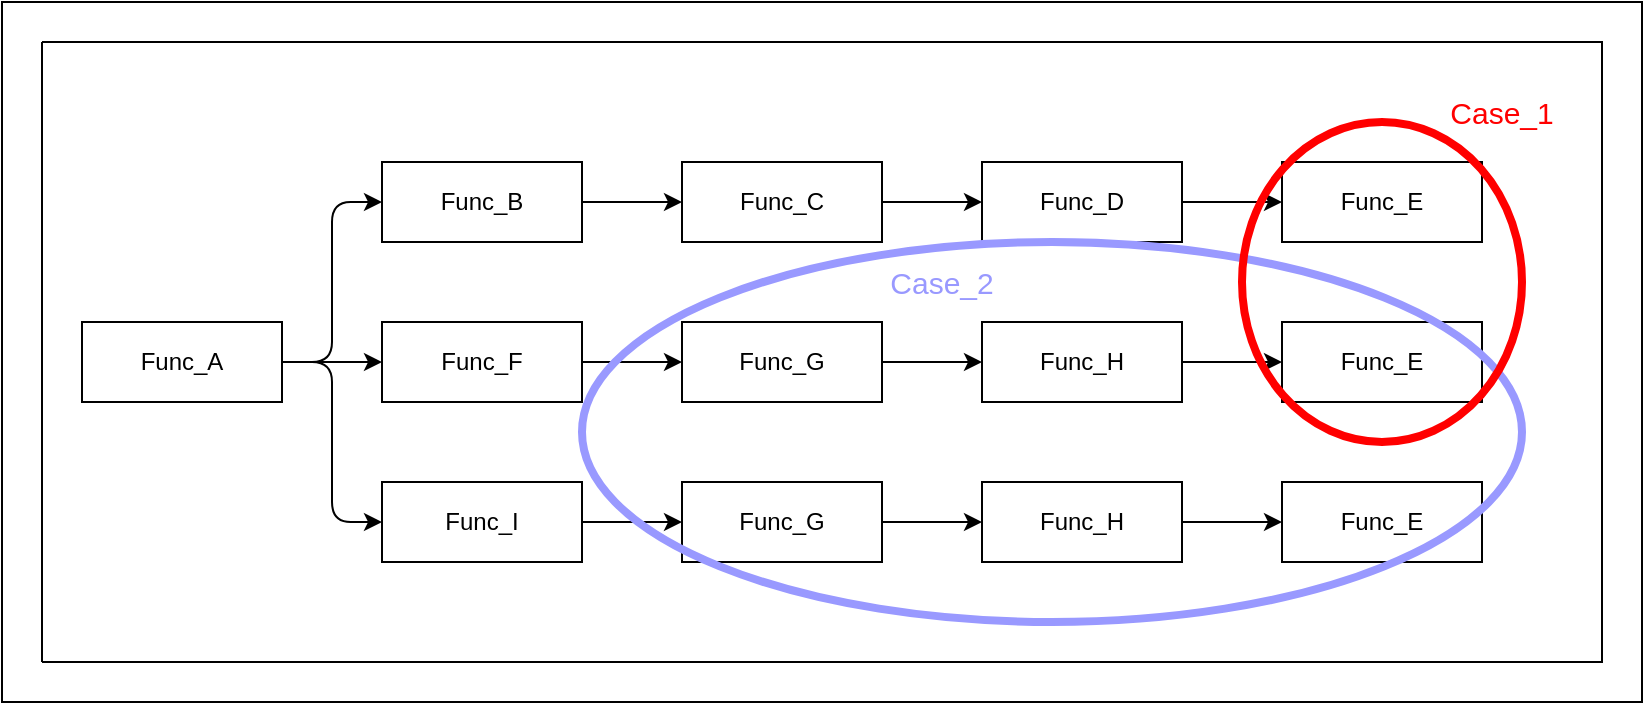 <mxfile>
    <diagram id="BHLbr511Mc-nPLjF1k58" name="第3頁">
        <mxGraphModel dx="1033" dy="973" grid="1" gridSize="10" guides="1" tooltips="1" connect="1" arrows="1" fold="1" page="1" pageScale="1" pageWidth="827" pageHeight="1169" math="0" shadow="0">
            <root>
                <mxCell id="0"/>
                <mxCell id="1" parent="0"/>
                <mxCell id="-loadmY-NLmQREdpdDfp-49" value="" style="rounded=0;whiteSpace=wrap;html=1;" vertex="1" parent="1">
                    <mxGeometry x="60" y="280" width="820" height="350" as="geometry"/>
                </mxCell>
                <mxCell id="-loadmY-NLmQREdpdDfp-2" value="" style="swimlane;startSize=0;horizontal=0;childLayout=treeLayout;horizontalTree=1;sortEdges=1;resizable=0;containerType=tree;fontSize=12;" vertex="1" parent="1">
                    <mxGeometry x="80" y="300" width="780" height="310" as="geometry"/>
                </mxCell>
                <mxCell id="-loadmY-NLmQREdpdDfp-3" value="Func_A" style="whiteSpace=wrap;html=1;" vertex="1" parent="-loadmY-NLmQREdpdDfp-2">
                    <mxGeometry x="20" y="140" width="100" height="40" as="geometry"/>
                </mxCell>
                <mxCell id="-loadmY-NLmQREdpdDfp-4" value="Func_B" style="whiteSpace=wrap;html=1;" vertex="1" parent="-loadmY-NLmQREdpdDfp-2">
                    <mxGeometry x="170" y="60" width="100" height="40" as="geometry"/>
                </mxCell>
                <mxCell id="-loadmY-NLmQREdpdDfp-5" value="" style="edgeStyle=elbowEdgeStyle;elbow=horizontal;html=1;rounded=1;curved=0;sourcePerimeterSpacing=0;targetPerimeterSpacing=0;startSize=6;endSize=6;" edge="1" parent="-loadmY-NLmQREdpdDfp-2" source="-loadmY-NLmQREdpdDfp-3" target="-loadmY-NLmQREdpdDfp-4">
                    <mxGeometry relative="1" as="geometry"/>
                </mxCell>
                <mxCell id="-loadmY-NLmQREdpdDfp-6" value="&lt;span style=&quot;color: rgb(0, 0, 0);&quot;&gt;Func_F&lt;/span&gt;" style="whiteSpace=wrap;html=1;" vertex="1" parent="-loadmY-NLmQREdpdDfp-2">
                    <mxGeometry x="170" y="140" width="100" height="40" as="geometry"/>
                </mxCell>
                <mxCell id="-loadmY-NLmQREdpdDfp-7" value="" style="edgeStyle=elbowEdgeStyle;elbow=vertical;html=1;rounded=1;curved=0;sourcePerimeterSpacing=0;targetPerimeterSpacing=0;startSize=6;endSize=6;" edge="1" parent="-loadmY-NLmQREdpdDfp-2" source="-loadmY-NLmQREdpdDfp-3" target="-loadmY-NLmQREdpdDfp-6">
                    <mxGeometry relative="1" as="geometry"/>
                </mxCell>
                <mxCell id="-loadmY-NLmQREdpdDfp-21" value="" style="edgeStyle=elbowEdgeStyle;elbow=horizontal;html=1;rounded=1;curved=0;sourcePerimeterSpacing=0;targetPerimeterSpacing=0;startSize=6;endSize=6;" edge="1" target="-loadmY-NLmQREdpdDfp-22" source="-loadmY-NLmQREdpdDfp-3" parent="-loadmY-NLmQREdpdDfp-2">
                    <mxGeometry relative="1" as="geometry">
                        <mxPoint x="200" y="260" as="sourcePoint"/>
                    </mxGeometry>
                </mxCell>
                <mxCell id="-loadmY-NLmQREdpdDfp-22" value="Func_I" style="whiteSpace=wrap;html=1;" vertex="1" parent="-loadmY-NLmQREdpdDfp-2">
                    <mxGeometry x="170" y="220" width="100" height="40" as="geometry"/>
                </mxCell>
                <mxCell id="-loadmY-NLmQREdpdDfp-25" value="" style="edgeStyle=elbowEdgeStyle;elbow=horizontal;html=1;rounded=1;curved=0;sourcePerimeterSpacing=0;targetPerimeterSpacing=0;startSize=6;endSize=6;" edge="1" target="-loadmY-NLmQREdpdDfp-26" source="-loadmY-NLmQREdpdDfp-4" parent="-loadmY-NLmQREdpdDfp-2">
                    <mxGeometry relative="1" as="geometry">
                        <mxPoint x="200" y="460" as="sourcePoint"/>
                    </mxGeometry>
                </mxCell>
                <mxCell id="-loadmY-NLmQREdpdDfp-26" value="Func_C" style="whiteSpace=wrap;html=1;" vertex="1" parent="-loadmY-NLmQREdpdDfp-2">
                    <mxGeometry x="320" y="60" width="100" height="40" as="geometry"/>
                </mxCell>
                <mxCell id="-loadmY-NLmQREdpdDfp-27" value="" style="edgeStyle=elbowEdgeStyle;elbow=horizontal;html=1;rounded=1;curved=0;sourcePerimeterSpacing=0;targetPerimeterSpacing=0;startSize=6;endSize=6;" edge="1" target="-loadmY-NLmQREdpdDfp-28" source="-loadmY-NLmQREdpdDfp-26" parent="-loadmY-NLmQREdpdDfp-2">
                    <mxGeometry relative="1" as="geometry">
                        <mxPoint x="350" y="380" as="sourcePoint"/>
                    </mxGeometry>
                </mxCell>
                <mxCell id="-loadmY-NLmQREdpdDfp-28" value="Func_D" style="whiteSpace=wrap;html=1;" vertex="1" parent="-loadmY-NLmQREdpdDfp-2">
                    <mxGeometry x="470" y="60" width="100" height="40" as="geometry"/>
                </mxCell>
                <mxCell id="-loadmY-NLmQREdpdDfp-29" value="" style="edgeStyle=elbowEdgeStyle;elbow=horizontal;html=1;rounded=1;curved=0;sourcePerimeterSpacing=0;targetPerimeterSpacing=0;startSize=6;endSize=6;" edge="1" target="-loadmY-NLmQREdpdDfp-30" source="-loadmY-NLmQREdpdDfp-28" parent="-loadmY-NLmQREdpdDfp-2">
                    <mxGeometry relative="1" as="geometry">
                        <mxPoint x="500" y="380" as="sourcePoint"/>
                    </mxGeometry>
                </mxCell>
                <mxCell id="-loadmY-NLmQREdpdDfp-30" value="Func_E" style="whiteSpace=wrap;html=1;" vertex="1" parent="-loadmY-NLmQREdpdDfp-2">
                    <mxGeometry x="620" y="60" width="100" height="40" as="geometry"/>
                </mxCell>
                <mxCell id="-loadmY-NLmQREdpdDfp-31" value="" style="edgeStyle=elbowEdgeStyle;elbow=vertical;html=1;rounded=1;curved=0;sourcePerimeterSpacing=0;targetPerimeterSpacing=0;startSize=6;endSize=6;" edge="1" target="-loadmY-NLmQREdpdDfp-32" source="-loadmY-NLmQREdpdDfp-6" parent="-loadmY-NLmQREdpdDfp-2">
                    <mxGeometry relative="1" as="geometry">
                        <mxPoint x="200" y="460" as="sourcePoint"/>
                    </mxGeometry>
                </mxCell>
                <mxCell id="-loadmY-NLmQREdpdDfp-32" value="&lt;span style=&quot;color: rgb(0, 0, 0);&quot;&gt;Func_G&lt;/span&gt;" style="whiteSpace=wrap;html=1;" vertex="1" parent="-loadmY-NLmQREdpdDfp-2">
                    <mxGeometry x="320" y="140" width="100" height="40" as="geometry"/>
                </mxCell>
                <mxCell id="-loadmY-NLmQREdpdDfp-33" value="" style="edgeStyle=elbowEdgeStyle;elbow=vertical;html=1;rounded=1;curved=0;sourcePerimeterSpacing=0;targetPerimeterSpacing=0;startSize=6;endSize=6;" edge="1" target="-loadmY-NLmQREdpdDfp-34" source="-loadmY-NLmQREdpdDfp-32" parent="-loadmY-NLmQREdpdDfp-2">
                    <mxGeometry relative="1" as="geometry">
                        <mxPoint x="350" y="460" as="sourcePoint"/>
                    </mxGeometry>
                </mxCell>
                <mxCell id="-loadmY-NLmQREdpdDfp-34" value="&lt;span style=&quot;color: rgb(0, 0, 0);&quot;&gt;Func_H&lt;/span&gt;" style="whiteSpace=wrap;html=1;" vertex="1" parent="-loadmY-NLmQREdpdDfp-2">
                    <mxGeometry x="470" y="140" width="100" height="40" as="geometry"/>
                </mxCell>
                <mxCell id="-loadmY-NLmQREdpdDfp-35" value="" style="edgeStyle=elbowEdgeStyle;elbow=vertical;html=1;rounded=1;curved=0;sourcePerimeterSpacing=0;targetPerimeterSpacing=0;startSize=6;endSize=6;" edge="1" target="-loadmY-NLmQREdpdDfp-36" source="-loadmY-NLmQREdpdDfp-34" parent="-loadmY-NLmQREdpdDfp-2">
                    <mxGeometry relative="1" as="geometry">
                        <mxPoint x="500" y="460" as="sourcePoint"/>
                    </mxGeometry>
                </mxCell>
                <mxCell id="-loadmY-NLmQREdpdDfp-36" value="&lt;span style=&quot;color: rgb(0, 0, 0);&quot;&gt;Func_E&lt;/span&gt;" style="whiteSpace=wrap;html=1;" vertex="1" parent="-loadmY-NLmQREdpdDfp-2">
                    <mxGeometry x="620" y="140" width="100" height="40" as="geometry"/>
                </mxCell>
                <mxCell id="-loadmY-NLmQREdpdDfp-37" value="" style="edgeStyle=elbowEdgeStyle;elbow=horizontal;html=1;rounded=1;curved=0;sourcePerimeterSpacing=0;targetPerimeterSpacing=0;startSize=6;endSize=6;" edge="1" target="-loadmY-NLmQREdpdDfp-38" source="-loadmY-NLmQREdpdDfp-22" parent="-loadmY-NLmQREdpdDfp-2">
                    <mxGeometry relative="1" as="geometry">
                        <mxPoint x="200" y="460" as="sourcePoint"/>
                    </mxGeometry>
                </mxCell>
                <mxCell id="-loadmY-NLmQREdpdDfp-38" value="Func_G" style="whiteSpace=wrap;html=1;" vertex="1" parent="-loadmY-NLmQREdpdDfp-2">
                    <mxGeometry x="320" y="220" width="100" height="40" as="geometry"/>
                </mxCell>
                <mxCell id="-loadmY-NLmQREdpdDfp-39" value="" style="edgeStyle=elbowEdgeStyle;elbow=horizontal;html=1;rounded=1;curved=0;sourcePerimeterSpacing=0;targetPerimeterSpacing=0;startSize=6;endSize=6;" edge="1" target="-loadmY-NLmQREdpdDfp-40" source="-loadmY-NLmQREdpdDfp-38" parent="-loadmY-NLmQREdpdDfp-2">
                    <mxGeometry relative="1" as="geometry">
                        <mxPoint x="350" y="540" as="sourcePoint"/>
                    </mxGeometry>
                </mxCell>
                <mxCell id="-loadmY-NLmQREdpdDfp-40" value="Func_H" style="whiteSpace=wrap;html=1;" vertex="1" parent="-loadmY-NLmQREdpdDfp-2">
                    <mxGeometry x="470" y="220" width="100" height="40" as="geometry"/>
                </mxCell>
                <mxCell id="-loadmY-NLmQREdpdDfp-41" value="" style="edgeStyle=elbowEdgeStyle;elbow=horizontal;html=1;rounded=1;curved=0;sourcePerimeterSpacing=0;targetPerimeterSpacing=0;startSize=6;endSize=6;" edge="1" target="-loadmY-NLmQREdpdDfp-42" source="-loadmY-NLmQREdpdDfp-40" parent="-loadmY-NLmQREdpdDfp-2">
                    <mxGeometry relative="1" as="geometry">
                        <mxPoint x="500" y="540" as="sourcePoint"/>
                    </mxGeometry>
                </mxCell>
                <mxCell id="-loadmY-NLmQREdpdDfp-42" value="Func_E" style="whiteSpace=wrap;html=1;" vertex="1" parent="-loadmY-NLmQREdpdDfp-2">
                    <mxGeometry x="620" y="220" width="100" height="40" as="geometry"/>
                </mxCell>
                <mxCell id="-loadmY-NLmQREdpdDfp-45" value="" style="ellipse;whiteSpace=wrap;html=1;rotation=90;fillColor=none;strokeColor=#9999FF;strokeWidth=4;" vertex="1" parent="-loadmY-NLmQREdpdDfp-2">
                    <mxGeometry x="410" y="-40" width="190" height="470" as="geometry"/>
                </mxCell>
                <mxCell id="-loadmY-NLmQREdpdDfp-44" value="" style="ellipse;whiteSpace=wrap;html=1;rotation=90;fillColor=none;strokeColor=#FF0000;strokeWidth=4;" vertex="1" parent="-loadmY-NLmQREdpdDfp-2">
                    <mxGeometry x="590" y="50" width="160" height="140" as="geometry"/>
                </mxCell>
                <mxCell id="-loadmY-NLmQREdpdDfp-47" value="&lt;font style=&quot;font-size: 15px; color: rgb(255, 0, 0);&quot;&gt;Case_1&lt;/font&gt;" style="text;html=1;align=center;verticalAlign=middle;whiteSpace=wrap;rounded=0;" vertex="1" parent="-loadmY-NLmQREdpdDfp-2">
                    <mxGeometry x="700" y="20" width="60" height="30" as="geometry"/>
                </mxCell>
                <mxCell id="-loadmY-NLmQREdpdDfp-48" value="&lt;span style=&quot;font-size: 15px;&quot;&gt;&lt;font style=&quot;color: rgb(153, 153, 255);&quot;&gt;Case_2&lt;/font&gt;&lt;/span&gt;" style="text;html=1;align=center;verticalAlign=middle;whiteSpace=wrap;rounded=0;" vertex="1" parent="-loadmY-NLmQREdpdDfp-2">
                    <mxGeometry x="420" y="105" width="60" height="30" as="geometry"/>
                </mxCell>
            </root>
        </mxGraphModel>
    </diagram>
    <diagram id="JARd8PE7-V2Lt03fuN6Y" name="第2頁">
        <mxGraphModel dx="1900" dy="1181" grid="1" gridSize="10" guides="1" tooltips="1" connect="1" arrows="1" fold="1" page="1" pageScale="1" pageWidth="827" pageHeight="1169" math="0" shadow="0">
            <root>
                <mxCell id="0"/>
                <mxCell id="1" parent="0"/>
                <mxCell id="ulaD_Cb7u5eLzhgTvunf-1" value="" style="rounded=0;whiteSpace=wrap;html=1;" vertex="1" parent="1">
                    <mxGeometry x="280" y="820" width="1270" height="390" as="geometry"/>
                </mxCell>
                <mxCell id="ulaD_Cb7u5eLzhgTvunf-2" value="" style="shape=table;startSize=0;container=1;collapsible=0;childLayout=tableLayout;" vertex="1" parent="1">
                    <mxGeometry x="370" y="890" width="100" height="125" as="geometry"/>
                </mxCell>
                <mxCell id="ulaD_Cb7u5eLzhgTvunf-3" value="" style="shape=tableRow;horizontal=0;startSize=0;swimlaneHead=0;swimlaneBody=0;strokeColor=inherit;top=0;left=0;bottom=0;right=0;collapsible=0;dropTarget=0;fillColor=none;points=[[0,0.5],[1,0.5]];portConstraint=eastwest;" vertex="1" parent="ulaD_Cb7u5eLzhgTvunf-2">
                    <mxGeometry width="100" height="50" as="geometry"/>
                </mxCell>
                <mxCell id="ulaD_Cb7u5eLzhgTvunf-4" value="Common Code&lt;div&gt;&lt;font style=&quot;color: rgb(255, 0, 0);&quot;&gt;(Executing Func_A)&lt;/font&gt;&lt;/div&gt;" style="shape=partialRectangle;html=1;whiteSpace=wrap;connectable=0;strokeColor=inherit;overflow=hidden;fillColor=none;top=0;left=0;bottom=0;right=0;pointerEvents=1;" vertex="1" parent="ulaD_Cb7u5eLzhgTvunf-3">
                    <mxGeometry width="100" height="50" as="geometry">
                        <mxRectangle width="100" height="50" as="alternateBounds"/>
                    </mxGeometry>
                </mxCell>
                <mxCell id="ulaD_Cb7u5eLzhgTvunf-5" value="" style="shape=tableRow;horizontal=0;startSize=0;swimlaneHead=0;swimlaneBody=0;strokeColor=inherit;top=0;left=0;bottom=0;right=0;collapsible=0;dropTarget=0;fillColor=none;points=[[0,0.5],[1,0.5]];portConstraint=eastwest;" vertex="1" parent="ulaD_Cb7u5eLzhgTvunf-2">
                    <mxGeometry y="50" width="100" height="75" as="geometry"/>
                </mxCell>
                <mxCell id="ulaD_Cb7u5eLzhgTvunf-6" value="Overlay Region&lt;div&gt;(other overlay would switch to this region)&lt;/div&gt;" style="shape=partialRectangle;html=1;whiteSpace=wrap;connectable=0;strokeColor=inherit;overflow=hidden;fillColor=none;top=0;left=0;bottom=0;right=0;pointerEvents=1;" vertex="1" parent="ulaD_Cb7u5eLzhgTvunf-5">
                    <mxGeometry width="100" height="75" as="geometry">
                        <mxRectangle width="100" height="75" as="alternateBounds"/>
                    </mxGeometry>
                </mxCell>
                <mxCell id="ulaD_Cb7u5eLzhgTvunf-7" value="" style="shape=curlyBracket;whiteSpace=wrap;html=1;rounded=1;labelPosition=left;verticalLabelPosition=middle;align=right;verticalAlign=middle;" vertex="1" parent="1">
                    <mxGeometry x="340" y="895" width="20" height="120" as="geometry"/>
                </mxCell>
                <mxCell id="ulaD_Cb7u5eLzhgTvunf-8" value="ATCM" style="text;html=1;align=center;verticalAlign=middle;whiteSpace=wrap;rounded=0;" vertex="1" parent="1">
                    <mxGeometry x="290" y="940" width="60" height="30" as="geometry"/>
                </mxCell>
                <mxCell id="ulaD_Cb7u5eLzhgTvunf-9" value="If the code flow is &lt;font style=&quot;color: rgb(255, 0, 0);&quot;&gt;Func_A -&amp;gt; &lt;/font&gt;&lt;font style=&quot;color: rgb(255, 0, 0);&quot;&gt;&lt;font style=&quot;color: rgb(255, 0, 0);&quot;&gt;Func_B -&amp;gt; Func_C&lt;/font&gt; -&amp;gt; Func_B,&lt;/font&gt; where Func_A resides in Common Code, &lt;font style=&quot;color: rgb(255, 0, 0);&quot;&gt;Func_B resides in Overlay_2, Func_C resides in Overlay_2&lt;/font&gt;" style="text;html=1;align=center;verticalAlign=middle;whiteSpace=wrap;rounded=0;" vertex="1" parent="1">
                    <mxGeometry x="640" y="820" width="460" height="50" as="geometry"/>
                </mxCell>
                <mxCell id="ulaD_Cb7u5eLzhgTvunf-10" value="" style="shape=table;startSize=0;container=1;collapsible=0;childLayout=tableLayout;" vertex="1" parent="1">
                    <mxGeometry x="374" y="1050" width="96" height="130" as="geometry"/>
                </mxCell>
                <mxCell id="ulaD_Cb7u5eLzhgTvunf-11" value="" style="shape=tableRow;horizontal=0;startSize=0;swimlaneHead=0;swimlaneBody=0;strokeColor=inherit;top=0;left=0;bottom=0;right=0;collapsible=0;dropTarget=0;fillColor=none;points=[[0,0.5],[1,0.5]];portConstraint=eastwest;" vertex="1" parent="ulaD_Cb7u5eLzhgTvunf-10">
                    <mxGeometry width="96" height="40" as="geometry"/>
                </mxCell>
                <mxCell id="ulaD_Cb7u5eLzhgTvunf-12" value="Common Code&lt;div&gt;(Func_A)&lt;/div&gt;" style="shape=partialRectangle;html=1;whiteSpace=wrap;connectable=0;strokeColor=inherit;overflow=hidden;fillColor=none;top=0;left=0;bottom=0;right=0;pointerEvents=1;" vertex="1" parent="ulaD_Cb7u5eLzhgTvunf-11">
                    <mxGeometry width="96" height="40" as="geometry">
                        <mxRectangle width="96" height="40" as="alternateBounds"/>
                    </mxGeometry>
                </mxCell>
                <mxCell id="ulaD_Cb7u5eLzhgTvunf-13" value="" style="shape=tableRow;horizontal=0;startSize=0;swimlaneHead=0;swimlaneBody=0;strokeColor=inherit;top=0;left=0;bottom=0;right=0;collapsible=0;dropTarget=0;fillColor=none;points=[[0,0.5],[1,0.5]];portConstraint=eastwest;" vertex="1" parent="ulaD_Cb7u5eLzhgTvunf-10">
                    <mxGeometry y="40" width="96" height="60" as="geometry"/>
                </mxCell>
                <mxCell id="ulaD_Cb7u5eLzhgTvunf-14" value="Overlay_2&lt;div&gt;(Func_B, Func_C)&lt;/div&gt;" style="shape=partialRectangle;html=1;whiteSpace=wrap;connectable=0;strokeColor=inherit;overflow=hidden;fillColor=none;top=0;left=0;bottom=0;right=0;pointerEvents=1;" vertex="1" parent="ulaD_Cb7u5eLzhgTvunf-13">
                    <mxGeometry width="96" height="60" as="geometry">
                        <mxRectangle width="96" height="60" as="alternateBounds"/>
                    </mxGeometry>
                </mxCell>
                <mxCell id="ulaD_Cb7u5eLzhgTvunf-15" value="" style="shape=tableRow;horizontal=0;startSize=0;swimlaneHead=0;swimlaneBody=0;strokeColor=inherit;top=0;left=0;bottom=0;right=0;collapsible=0;dropTarget=0;fillColor=none;points=[[0,0.5],[1,0.5]];portConstraint=eastwest;" vertex="1" parent="ulaD_Cb7u5eLzhgTvunf-10">
                    <mxGeometry y="100" width="96" height="30" as="geometry"/>
                </mxCell>
                <mxCell id="ulaD_Cb7u5eLzhgTvunf-16" value="&lt;span style=&quot;color: rgb(0, 0, 0);&quot;&gt;Overlay_3&lt;/span&gt;" style="shape=partialRectangle;html=1;whiteSpace=wrap;connectable=0;strokeColor=inherit;overflow=hidden;fillColor=none;top=0;left=0;bottom=0;right=0;pointerEvents=1;" vertex="1" parent="ulaD_Cb7u5eLzhgTvunf-15">
                    <mxGeometry width="96" height="30" as="geometry">
                        <mxRectangle width="96" height="30" as="alternateBounds"/>
                    </mxGeometry>
                </mxCell>
                <mxCell id="ulaD_Cb7u5eLzhgTvunf-17" value="" style="shape=curlyBracket;whiteSpace=wrap;html=1;rounded=1;labelPosition=left;verticalLabelPosition=middle;align=right;verticalAlign=middle;" vertex="1" parent="1">
                    <mxGeometry x="340" y="1050" width="20" height="120" as="geometry"/>
                </mxCell>
                <mxCell id="ulaD_Cb7u5eLzhgTvunf-18" value="NAND Flash" style="text;html=1;align=center;verticalAlign=middle;whiteSpace=wrap;rounded=0;" vertex="1" parent="1">
                    <mxGeometry x="290" y="1095" width="60" height="30" as="geometry"/>
                </mxCell>
                <mxCell id="ulaD_Cb7u5eLzhgTvunf-19" value="" style="shape=flexArrow;endArrow=classic;html=1;" edge="1" parent="1">
                    <mxGeometry width="50" height="50" relative="1" as="geometry">
                        <mxPoint x="540" y="954.5" as="sourcePoint"/>
                        <mxPoint x="590" y="954.5" as="targetPoint"/>
                    </mxGeometry>
                </mxCell>
                <mxCell id="ulaD_Cb7u5eLzhgTvunf-20" value="" style="curved=1;endArrow=classic;html=1;entryX=1;entryY=0.5;entryDx=0;entryDy=0;" edge="1" parent="1" target="ulaD_Cb7u5eLzhgTvunf-3">
                    <mxGeometry width="50" height="50" relative="1" as="geometry">
                        <mxPoint x="470" y="1080" as="sourcePoint"/>
                        <mxPoint x="520" y="1030" as="targetPoint"/>
                        <Array as="points">
                            <mxPoint x="520" y="1080"/>
                            <mxPoint x="500" y="970"/>
                        </Array>
                    </mxGeometry>
                </mxCell>
                <mxCell id="ulaD_Cb7u5eLzhgTvunf-21" value="Once Common Code load onto ATCM, it would permanently stay on that region" style="text;html=1;align=center;verticalAlign=middle;whiteSpace=wrap;rounded=0;" vertex="1" parent="1">
                    <mxGeometry x="480" y="1080" width="120" height="60" as="geometry"/>
                </mxCell>
                <mxCell id="ulaD_Cb7u5eLzhgTvunf-22" value="" style="shape=table;startSize=0;container=1;collapsible=0;childLayout=tableLayout;" vertex="1" parent="1">
                    <mxGeometry x="680" y="890" width="100" height="125" as="geometry"/>
                </mxCell>
                <mxCell id="ulaD_Cb7u5eLzhgTvunf-23" value="" style="shape=tableRow;horizontal=0;startSize=0;swimlaneHead=0;swimlaneBody=0;strokeColor=inherit;top=0;left=0;bottom=0;right=0;collapsible=0;dropTarget=0;fillColor=none;points=[[0,0.5],[1,0.5]];portConstraint=eastwest;" vertex="1" parent="ulaD_Cb7u5eLzhgTvunf-22">
                    <mxGeometry width="100" height="50" as="geometry"/>
                </mxCell>
                <mxCell id="ulaD_Cb7u5eLzhgTvunf-24" value="Common Code" style="shape=partialRectangle;html=1;whiteSpace=wrap;connectable=0;strokeColor=inherit;overflow=hidden;fillColor=none;top=0;left=0;bottom=0;right=0;pointerEvents=1;" vertex="1" parent="ulaD_Cb7u5eLzhgTvunf-23">
                    <mxGeometry width="100" height="50" as="geometry">
                        <mxRectangle width="100" height="50" as="alternateBounds"/>
                    </mxGeometry>
                </mxCell>
                <mxCell id="ulaD_Cb7u5eLzhgTvunf-25" value="" style="shape=tableRow;horizontal=0;startSize=0;swimlaneHead=0;swimlaneBody=0;strokeColor=inherit;top=0;left=0;bottom=0;right=0;collapsible=0;dropTarget=0;fillColor=none;points=[[0,0.5],[1,0.5]];portConstraint=eastwest;" vertex="1" parent="ulaD_Cb7u5eLzhgTvunf-22">
                    <mxGeometry y="50" width="100" height="75" as="geometry"/>
                </mxCell>
                <mxCell id="ulaD_Cb7u5eLzhgTvunf-26" value="Overlay Region&lt;div&gt;&lt;font style=&quot;color: rgb(255, 0, 0);&quot;&gt;(Load Overlay_2 executing Func_B)&lt;/font&gt;&lt;/div&gt;" style="shape=partialRectangle;html=1;whiteSpace=wrap;connectable=0;strokeColor=inherit;overflow=hidden;fillColor=none;top=0;left=0;bottom=0;right=0;pointerEvents=1;" vertex="1" parent="ulaD_Cb7u5eLzhgTvunf-25">
                    <mxGeometry width="100" height="75" as="geometry">
                        <mxRectangle width="100" height="75" as="alternateBounds"/>
                    </mxGeometry>
                </mxCell>
                <mxCell id="ulaD_Cb7u5eLzhgTvunf-27" value="" style="shape=curlyBracket;whiteSpace=wrap;html=1;rounded=1;labelPosition=left;verticalLabelPosition=middle;align=right;verticalAlign=middle;" vertex="1" parent="1">
                    <mxGeometry x="650" y="895" width="20" height="120" as="geometry"/>
                </mxCell>
                <mxCell id="ulaD_Cb7u5eLzhgTvunf-28" value="ATCM" style="text;html=1;align=center;verticalAlign=middle;whiteSpace=wrap;rounded=0;" vertex="1" parent="1">
                    <mxGeometry x="600" y="940" width="60" height="30" as="geometry"/>
                </mxCell>
                <mxCell id="ulaD_Cb7u5eLzhgTvunf-29" value="" style="curved=1;endArrow=classic;html=1;entryX=1.02;entryY=0.413;entryDx=0;entryDy=0;entryPerimeter=0;" edge="1" parent="1" target="ulaD_Cb7u5eLzhgTvunf-25">
                    <mxGeometry width="50" height="50" relative="1" as="geometry">
                        <mxPoint x="780" y="1115" as="sourcePoint"/>
                        <mxPoint x="790" y="980" as="targetPoint"/>
                        <Array as="points">
                            <mxPoint x="830" y="1115"/>
                            <mxPoint x="810" y="1005"/>
                        </Array>
                    </mxGeometry>
                </mxCell>
                <mxCell id="ulaD_Cb7u5eLzhgTvunf-30" value="Load Overlay_2 from Nand Flash to ATCM&#39;s Overlay Region" style="text;html=1;align=center;verticalAlign=middle;whiteSpace=wrap;rounded=0;" vertex="1" parent="1">
                    <mxGeometry x="790" y="1100" width="140" height="60" as="geometry"/>
                </mxCell>
                <mxCell id="ulaD_Cb7u5eLzhgTvunf-31" value="" style="shape=table;startSize=0;container=1;collapsible=0;childLayout=tableLayout;" vertex="1" parent="1">
                    <mxGeometry x="1000" y="890" width="100" height="125" as="geometry"/>
                </mxCell>
                <mxCell id="ulaD_Cb7u5eLzhgTvunf-32" value="" style="shape=tableRow;horizontal=0;startSize=0;swimlaneHead=0;swimlaneBody=0;strokeColor=inherit;top=0;left=0;bottom=0;right=0;collapsible=0;dropTarget=0;fillColor=none;points=[[0,0.5],[1,0.5]];portConstraint=eastwest;" vertex="1" parent="ulaD_Cb7u5eLzhgTvunf-31">
                    <mxGeometry width="100" height="50" as="geometry"/>
                </mxCell>
                <mxCell id="ulaD_Cb7u5eLzhgTvunf-33" value="Common Code" style="shape=partialRectangle;html=1;whiteSpace=wrap;connectable=0;strokeColor=inherit;overflow=hidden;fillColor=none;top=0;left=0;bottom=0;right=0;pointerEvents=1;" vertex="1" parent="ulaD_Cb7u5eLzhgTvunf-32">
                    <mxGeometry width="100" height="50" as="geometry">
                        <mxRectangle width="100" height="50" as="alternateBounds"/>
                    </mxGeometry>
                </mxCell>
                <mxCell id="ulaD_Cb7u5eLzhgTvunf-34" value="" style="shape=tableRow;horizontal=0;startSize=0;swimlaneHead=0;swimlaneBody=0;strokeColor=inherit;top=0;left=0;bottom=0;right=0;collapsible=0;dropTarget=0;fillColor=none;points=[[0,0.5],[1,0.5]];portConstraint=eastwest;" vertex="1" parent="ulaD_Cb7u5eLzhgTvunf-31">
                    <mxGeometry y="50" width="100" height="75" as="geometry"/>
                </mxCell>
                <mxCell id="ulaD_Cb7u5eLzhgTvunf-35" value="Overlay Region&lt;div&gt;&lt;font style=&quot;color: rgb(255, 0, 0);&quot;&gt;(Load Overlay_2 executing Func_C)&lt;/font&gt;&lt;/div&gt;" style="shape=partialRectangle;html=1;whiteSpace=wrap;connectable=0;strokeColor=inherit;overflow=hidden;fillColor=none;top=0;left=0;bottom=0;right=0;pointerEvents=1;" vertex="1" parent="ulaD_Cb7u5eLzhgTvunf-34">
                    <mxGeometry width="100" height="75" as="geometry">
                        <mxRectangle width="100" height="75" as="alternateBounds"/>
                    </mxGeometry>
                </mxCell>
                <mxCell id="ulaD_Cb7u5eLzhgTvunf-36" value="" style="shape=curlyBracket;whiteSpace=wrap;html=1;rounded=1;labelPosition=left;verticalLabelPosition=middle;align=right;verticalAlign=middle;" vertex="1" parent="1">
                    <mxGeometry x="970" y="895" width="20" height="120" as="geometry"/>
                </mxCell>
                <mxCell id="ulaD_Cb7u5eLzhgTvunf-37" value="ATCM" style="text;html=1;align=center;verticalAlign=middle;whiteSpace=wrap;rounded=0;" vertex="1" parent="1">
                    <mxGeometry x="920" y="940" width="60" height="30" as="geometry"/>
                </mxCell>
                <mxCell id="ulaD_Cb7u5eLzhgTvunf-38" value="" style="shape=flexArrow;endArrow=classic;html=1;" edge="1" parent="1">
                    <mxGeometry width="50" height="50" relative="1" as="geometry">
                        <mxPoint x="860" y="954.5" as="sourcePoint"/>
                        <mxPoint x="910" y="954.5" as="targetPoint"/>
                    </mxGeometry>
                </mxCell>
                <mxCell id="ulaD_Cb7u5eLzhgTvunf-39" value="" style="shape=table;startSize=0;container=1;collapsible=0;childLayout=tableLayout;" vertex="1" parent="1">
                    <mxGeometry x="1310" y="890" width="100" height="125" as="geometry"/>
                </mxCell>
                <mxCell id="ulaD_Cb7u5eLzhgTvunf-40" value="" style="shape=tableRow;horizontal=0;startSize=0;swimlaneHead=0;swimlaneBody=0;strokeColor=inherit;top=0;left=0;bottom=0;right=0;collapsible=0;dropTarget=0;fillColor=none;points=[[0,0.5],[1,0.5]];portConstraint=eastwest;" vertex="1" parent="ulaD_Cb7u5eLzhgTvunf-39">
                    <mxGeometry width="100" height="50" as="geometry"/>
                </mxCell>
                <mxCell id="ulaD_Cb7u5eLzhgTvunf-41" value="Common Code" style="shape=partialRectangle;html=1;whiteSpace=wrap;connectable=0;strokeColor=inherit;overflow=hidden;fillColor=none;top=0;left=0;bottom=0;right=0;pointerEvents=1;" vertex="1" parent="ulaD_Cb7u5eLzhgTvunf-40">
                    <mxGeometry width="100" height="50" as="geometry">
                        <mxRectangle width="100" height="50" as="alternateBounds"/>
                    </mxGeometry>
                </mxCell>
                <mxCell id="ulaD_Cb7u5eLzhgTvunf-42" value="" style="shape=tableRow;horizontal=0;startSize=0;swimlaneHead=0;swimlaneBody=0;strokeColor=inherit;top=0;left=0;bottom=0;right=0;collapsible=0;dropTarget=0;fillColor=none;points=[[0,0.5],[1,0.5]];portConstraint=eastwest;" vertex="1" parent="ulaD_Cb7u5eLzhgTvunf-39">
                    <mxGeometry y="50" width="100" height="75" as="geometry"/>
                </mxCell>
                <mxCell id="ulaD_Cb7u5eLzhgTvunf-43" value="Overlay Region&lt;div&gt;&lt;font style=&quot;color: rgb(255, 0, 0);&quot;&gt;(Load Overlay_2 executing Func_B)&lt;/font&gt;&lt;/div&gt;" style="shape=partialRectangle;html=1;whiteSpace=wrap;connectable=0;strokeColor=inherit;overflow=hidden;fillColor=none;top=0;left=0;bottom=0;right=0;pointerEvents=1;" vertex="1" parent="ulaD_Cb7u5eLzhgTvunf-42">
                    <mxGeometry width="100" height="75" as="geometry">
                        <mxRectangle width="100" height="75" as="alternateBounds"/>
                    </mxGeometry>
                </mxCell>
                <mxCell id="ulaD_Cb7u5eLzhgTvunf-44" value="" style="shape=curlyBracket;whiteSpace=wrap;html=1;rounded=1;labelPosition=left;verticalLabelPosition=middle;align=right;verticalAlign=middle;" vertex="1" parent="1">
                    <mxGeometry x="1280" y="895" width="20" height="120" as="geometry"/>
                </mxCell>
                <mxCell id="ulaD_Cb7u5eLzhgTvunf-45" value="ATCM" style="text;html=1;align=center;verticalAlign=middle;whiteSpace=wrap;rounded=0;" vertex="1" parent="1">
                    <mxGeometry x="1230" y="940" width="60" height="30" as="geometry"/>
                </mxCell>
                <mxCell id="ulaD_Cb7u5eLzhgTvunf-46" value="" style="shape=flexArrow;endArrow=classic;html=1;" edge="1" parent="1">
                    <mxGeometry width="50" height="50" relative="1" as="geometry">
                        <mxPoint x="1170" y="954.5" as="sourcePoint"/>
                        <mxPoint x="1220" y="954.5" as="targetPoint"/>
                    </mxGeometry>
                </mxCell>
                <mxCell id="ulaD_Cb7u5eLzhgTvunf-47" value="" style="shape=table;startSize=0;container=1;collapsible=0;childLayout=tableLayout;" vertex="1" parent="1">
                    <mxGeometry x="684" y="1050" width="96" height="130" as="geometry"/>
                </mxCell>
                <mxCell id="ulaD_Cb7u5eLzhgTvunf-48" value="" style="shape=tableRow;horizontal=0;startSize=0;swimlaneHead=0;swimlaneBody=0;strokeColor=inherit;top=0;left=0;bottom=0;right=0;collapsible=0;dropTarget=0;fillColor=none;points=[[0,0.5],[1,0.5]];portConstraint=eastwest;" vertex="1" parent="ulaD_Cb7u5eLzhgTvunf-47">
                    <mxGeometry width="96" height="40" as="geometry"/>
                </mxCell>
                <mxCell id="ulaD_Cb7u5eLzhgTvunf-49" value="Common Code&lt;div&gt;(Func_A)&lt;/div&gt;" style="shape=partialRectangle;html=1;whiteSpace=wrap;connectable=0;strokeColor=inherit;overflow=hidden;fillColor=none;top=0;left=0;bottom=0;right=0;pointerEvents=1;" vertex="1" parent="ulaD_Cb7u5eLzhgTvunf-48">
                    <mxGeometry width="96" height="40" as="geometry">
                        <mxRectangle width="96" height="40" as="alternateBounds"/>
                    </mxGeometry>
                </mxCell>
                <mxCell id="ulaD_Cb7u5eLzhgTvunf-50" value="" style="shape=tableRow;horizontal=0;startSize=0;swimlaneHead=0;swimlaneBody=0;strokeColor=inherit;top=0;left=0;bottom=0;right=0;collapsible=0;dropTarget=0;fillColor=none;points=[[0,0.5],[1,0.5]];portConstraint=eastwest;" vertex="1" parent="ulaD_Cb7u5eLzhgTvunf-47">
                    <mxGeometry y="40" width="96" height="60" as="geometry"/>
                </mxCell>
                <mxCell id="ulaD_Cb7u5eLzhgTvunf-51" value="Overlay_2&lt;div&gt;(Func_B, Func_C)&lt;/div&gt;" style="shape=partialRectangle;html=1;whiteSpace=wrap;connectable=0;strokeColor=inherit;overflow=hidden;fillColor=none;top=0;left=0;bottom=0;right=0;pointerEvents=1;" vertex="1" parent="ulaD_Cb7u5eLzhgTvunf-50">
                    <mxGeometry width="96" height="60" as="geometry">
                        <mxRectangle width="96" height="60" as="alternateBounds"/>
                    </mxGeometry>
                </mxCell>
                <mxCell id="ulaD_Cb7u5eLzhgTvunf-52" value="" style="shape=tableRow;horizontal=0;startSize=0;swimlaneHead=0;swimlaneBody=0;strokeColor=inherit;top=0;left=0;bottom=0;right=0;collapsible=0;dropTarget=0;fillColor=none;points=[[0,0.5],[1,0.5]];portConstraint=eastwest;" vertex="1" parent="ulaD_Cb7u5eLzhgTvunf-47">
                    <mxGeometry y="100" width="96" height="30" as="geometry"/>
                </mxCell>
                <mxCell id="ulaD_Cb7u5eLzhgTvunf-53" value="&lt;span style=&quot;color: rgb(0, 0, 0);&quot;&gt;Overlay_3&lt;/span&gt;" style="shape=partialRectangle;html=1;whiteSpace=wrap;connectable=0;strokeColor=inherit;overflow=hidden;fillColor=none;top=0;left=0;bottom=0;right=0;pointerEvents=1;" vertex="1" parent="ulaD_Cb7u5eLzhgTvunf-52">
                    <mxGeometry width="96" height="30" as="geometry">
                        <mxRectangle width="96" height="30" as="alternateBounds"/>
                    </mxGeometry>
                </mxCell>
                <mxCell id="ulaD_Cb7u5eLzhgTvunf-54" value="" style="shape=curlyBracket;whiteSpace=wrap;html=1;rounded=1;labelPosition=left;verticalLabelPosition=middle;align=right;verticalAlign=middle;" vertex="1" parent="1">
                    <mxGeometry x="650" y="1050" width="20" height="120" as="geometry"/>
                </mxCell>
                <mxCell id="ulaD_Cb7u5eLzhgTvunf-55" value="NAND Flash" style="text;html=1;align=center;verticalAlign=middle;whiteSpace=wrap;rounded=0;" vertex="1" parent="1">
                    <mxGeometry x="600" y="1095" width="60" height="30" as="geometry"/>
                </mxCell>
                <mxCell id="ulaD_Cb7u5eLzhgTvunf-56" value="" style="shape=table;startSize=0;container=1;collapsible=0;childLayout=tableLayout;" vertex="1" parent="1">
                    <mxGeometry x="1004" y="1050" width="96" height="130" as="geometry"/>
                </mxCell>
                <mxCell id="ulaD_Cb7u5eLzhgTvunf-57" value="" style="shape=tableRow;horizontal=0;startSize=0;swimlaneHead=0;swimlaneBody=0;strokeColor=inherit;top=0;left=0;bottom=0;right=0;collapsible=0;dropTarget=0;fillColor=none;points=[[0,0.5],[1,0.5]];portConstraint=eastwest;" vertex="1" parent="ulaD_Cb7u5eLzhgTvunf-56">
                    <mxGeometry width="96" height="40" as="geometry"/>
                </mxCell>
                <mxCell id="ulaD_Cb7u5eLzhgTvunf-58" value="Common Code&lt;div&gt;(Func_A)&lt;/div&gt;" style="shape=partialRectangle;html=1;whiteSpace=wrap;connectable=0;strokeColor=inherit;overflow=hidden;fillColor=none;top=0;left=0;bottom=0;right=0;pointerEvents=1;" vertex="1" parent="ulaD_Cb7u5eLzhgTvunf-57">
                    <mxGeometry width="96" height="40" as="geometry">
                        <mxRectangle width="96" height="40" as="alternateBounds"/>
                    </mxGeometry>
                </mxCell>
                <mxCell id="ulaD_Cb7u5eLzhgTvunf-59" value="" style="shape=tableRow;horizontal=0;startSize=0;swimlaneHead=0;swimlaneBody=0;strokeColor=inherit;top=0;left=0;bottom=0;right=0;collapsible=0;dropTarget=0;fillColor=none;points=[[0,0.5],[1,0.5]];portConstraint=eastwest;" vertex="1" parent="ulaD_Cb7u5eLzhgTvunf-56">
                    <mxGeometry y="40" width="96" height="60" as="geometry"/>
                </mxCell>
                <mxCell id="ulaD_Cb7u5eLzhgTvunf-60" value="Overlay_2&lt;div&gt;(Func_B, Func_C)&lt;/div&gt;" style="shape=partialRectangle;html=1;whiteSpace=wrap;connectable=0;strokeColor=inherit;overflow=hidden;fillColor=none;top=0;left=0;bottom=0;right=0;pointerEvents=1;" vertex="1" parent="ulaD_Cb7u5eLzhgTvunf-59">
                    <mxGeometry width="96" height="60" as="geometry">
                        <mxRectangle width="96" height="60" as="alternateBounds"/>
                    </mxGeometry>
                </mxCell>
                <mxCell id="ulaD_Cb7u5eLzhgTvunf-61" value="" style="shape=tableRow;horizontal=0;startSize=0;swimlaneHead=0;swimlaneBody=0;strokeColor=inherit;top=0;left=0;bottom=0;right=0;collapsible=0;dropTarget=0;fillColor=none;points=[[0,0.5],[1,0.5]];portConstraint=eastwest;" vertex="1" parent="ulaD_Cb7u5eLzhgTvunf-56">
                    <mxGeometry y="100" width="96" height="30" as="geometry"/>
                </mxCell>
                <mxCell id="ulaD_Cb7u5eLzhgTvunf-62" value="&lt;span style=&quot;color: rgb(0, 0, 0);&quot;&gt;Overlay_3&lt;/span&gt;" style="shape=partialRectangle;html=1;whiteSpace=wrap;connectable=0;strokeColor=inherit;overflow=hidden;fillColor=none;top=0;left=0;bottom=0;right=0;pointerEvents=1;" vertex="1" parent="ulaD_Cb7u5eLzhgTvunf-61">
                    <mxGeometry width="96" height="30" as="geometry">
                        <mxRectangle width="96" height="30" as="alternateBounds"/>
                    </mxGeometry>
                </mxCell>
                <mxCell id="ulaD_Cb7u5eLzhgTvunf-63" value="" style="shape=curlyBracket;whiteSpace=wrap;html=1;rounded=1;labelPosition=left;verticalLabelPosition=middle;align=right;verticalAlign=middle;" vertex="1" parent="1">
                    <mxGeometry x="970" y="1050" width="20" height="120" as="geometry"/>
                </mxCell>
                <mxCell id="ulaD_Cb7u5eLzhgTvunf-64" value="NAND Flash" style="text;html=1;align=center;verticalAlign=middle;whiteSpace=wrap;rounded=0;" vertex="1" parent="1">
                    <mxGeometry x="920" y="1095" width="60" height="30" as="geometry"/>
                </mxCell>
                <mxCell id="ulaD_Cb7u5eLzhgTvunf-65" value="" style="shape=table;startSize=0;container=1;collapsible=0;childLayout=tableLayout;" vertex="1" parent="1">
                    <mxGeometry x="1314" y="1050" width="96" height="130" as="geometry"/>
                </mxCell>
                <mxCell id="ulaD_Cb7u5eLzhgTvunf-66" value="" style="shape=tableRow;horizontal=0;startSize=0;swimlaneHead=0;swimlaneBody=0;strokeColor=inherit;top=0;left=0;bottom=0;right=0;collapsible=0;dropTarget=0;fillColor=none;points=[[0,0.5],[1,0.5]];portConstraint=eastwest;" vertex="1" parent="ulaD_Cb7u5eLzhgTvunf-65">
                    <mxGeometry width="96" height="40" as="geometry"/>
                </mxCell>
                <mxCell id="ulaD_Cb7u5eLzhgTvunf-67" value="Common Code&lt;div&gt;(Func_A)&lt;/div&gt;" style="shape=partialRectangle;html=1;whiteSpace=wrap;connectable=0;strokeColor=inherit;overflow=hidden;fillColor=none;top=0;left=0;bottom=0;right=0;pointerEvents=1;" vertex="1" parent="ulaD_Cb7u5eLzhgTvunf-66">
                    <mxGeometry width="96" height="40" as="geometry">
                        <mxRectangle width="96" height="40" as="alternateBounds"/>
                    </mxGeometry>
                </mxCell>
                <mxCell id="ulaD_Cb7u5eLzhgTvunf-68" value="" style="shape=tableRow;horizontal=0;startSize=0;swimlaneHead=0;swimlaneBody=0;strokeColor=inherit;top=0;left=0;bottom=0;right=0;collapsible=0;dropTarget=0;fillColor=none;points=[[0,0.5],[1,0.5]];portConstraint=eastwest;" vertex="1" parent="ulaD_Cb7u5eLzhgTvunf-65">
                    <mxGeometry y="40" width="96" height="60" as="geometry"/>
                </mxCell>
                <mxCell id="ulaD_Cb7u5eLzhgTvunf-69" value="Overlay_2&lt;div&gt;(Func_B, Func_C)&lt;/div&gt;" style="shape=partialRectangle;html=1;whiteSpace=wrap;connectable=0;strokeColor=inherit;overflow=hidden;fillColor=none;top=0;left=0;bottom=0;right=0;pointerEvents=1;" vertex="1" parent="ulaD_Cb7u5eLzhgTvunf-68">
                    <mxGeometry width="96" height="60" as="geometry">
                        <mxRectangle width="96" height="60" as="alternateBounds"/>
                    </mxGeometry>
                </mxCell>
                <mxCell id="ulaD_Cb7u5eLzhgTvunf-70" value="" style="shape=tableRow;horizontal=0;startSize=0;swimlaneHead=0;swimlaneBody=0;strokeColor=inherit;top=0;left=0;bottom=0;right=0;collapsible=0;dropTarget=0;fillColor=none;points=[[0,0.5],[1,0.5]];portConstraint=eastwest;" vertex="1" parent="ulaD_Cb7u5eLzhgTvunf-65">
                    <mxGeometry y="100" width="96" height="30" as="geometry"/>
                </mxCell>
                <mxCell id="ulaD_Cb7u5eLzhgTvunf-71" value="&lt;span style=&quot;color: rgb(0, 0, 0);&quot;&gt;Overlay_3&lt;/span&gt;" style="shape=partialRectangle;html=1;whiteSpace=wrap;connectable=0;strokeColor=inherit;overflow=hidden;fillColor=none;top=0;left=0;bottom=0;right=0;pointerEvents=1;" vertex="1" parent="ulaD_Cb7u5eLzhgTvunf-70">
                    <mxGeometry width="96" height="30" as="geometry">
                        <mxRectangle width="96" height="30" as="alternateBounds"/>
                    </mxGeometry>
                </mxCell>
                <mxCell id="ulaD_Cb7u5eLzhgTvunf-72" value="" style="shape=curlyBracket;whiteSpace=wrap;html=1;rounded=1;labelPosition=left;verticalLabelPosition=middle;align=right;verticalAlign=middle;" vertex="1" parent="1">
                    <mxGeometry x="1280" y="1050" width="20" height="120" as="geometry"/>
                </mxCell>
                <mxCell id="ulaD_Cb7u5eLzhgTvunf-73" value="NAND Flash" style="text;html=1;align=center;verticalAlign=middle;whiteSpace=wrap;rounded=0;" vertex="1" parent="1">
                    <mxGeometry x="1230" y="1095" width="60" height="30" as="geometry"/>
                </mxCell>
                <mxCell id="ulaD_Cb7u5eLzhgTvunf-74" value="&lt;font style=&quot;color: rgb(255, 0, 0);&quot;&gt;It doesn&#39;t need to load Overlay_2 onto ATCM, since it&#39;s already reside on ATCM =&amp;gt; save additional efforts&lt;/font&gt;" style="text;html=1;align=center;verticalAlign=middle;whiteSpace=wrap;rounded=0;" vertex="1" parent="1">
                    <mxGeometry x="1100" y="1095" width="140" height="75" as="geometry"/>
                </mxCell>
                <mxCell id="ulaD_Cb7u5eLzhgTvunf-75" value="&lt;font style=&quot;color: rgb(255, 0, 0);&quot;&gt;It doesn&#39;t need to load Overlay_2 onto ATCM, since it&#39;s already reside on ATCM =&amp;gt; save additional efforts&lt;/font&gt;" style="text;html=1;align=center;verticalAlign=middle;whiteSpace=wrap;rounded=0;" vertex="1" parent="1">
                    <mxGeometry x="1410" y="1100" width="140" height="75" as="geometry"/>
                </mxCell>
            </root>
        </mxGraphModel>
    </diagram>
    <diagram id="hlbMp2S2ft_TFModSld7" name="第1頁">
        <mxGraphModel dx="2418" dy="1504" grid="1" gridSize="10" guides="1" tooltips="1" connect="1" arrows="1" fold="1" page="1" pageScale="1" pageWidth="827" pageHeight="1169" math="0" shadow="0">
            <root>
                <mxCell id="0"/>
                <mxCell id="1" parent="0"/>
                <mxCell id="372" value="" style="rounded=0;whiteSpace=wrap;html=1;" vertex="1" parent="1">
                    <mxGeometry x="270" y="300" width="1270" height="390" as="geometry"/>
                </mxCell>
                <mxCell id="237" value="" style="shape=table;startSize=0;container=1;collapsible=0;childLayout=tableLayout;" vertex="1" parent="1">
                    <mxGeometry x="350" y="380" width="100" height="125" as="geometry"/>
                </mxCell>
                <mxCell id="238" value="" style="shape=tableRow;horizontal=0;startSize=0;swimlaneHead=0;swimlaneBody=0;strokeColor=inherit;top=0;left=0;bottom=0;right=0;collapsible=0;dropTarget=0;fillColor=none;points=[[0,0.5],[1,0.5]];portConstraint=eastwest;" vertex="1" parent="237">
                    <mxGeometry width="100" height="50" as="geometry"/>
                </mxCell>
                <mxCell id="239" value="Common Code&lt;div&gt;&lt;font style=&quot;color: rgb(255, 0, 0);&quot;&gt;(Executing Func_A)&lt;/font&gt;&lt;/div&gt;" style="shape=partialRectangle;html=1;whiteSpace=wrap;connectable=0;strokeColor=inherit;overflow=hidden;fillColor=none;top=0;left=0;bottom=0;right=0;pointerEvents=1;" vertex="1" parent="238">
                    <mxGeometry width="100" height="50" as="geometry">
                        <mxRectangle width="100" height="50" as="alternateBounds"/>
                    </mxGeometry>
                </mxCell>
                <mxCell id="240" value="" style="shape=tableRow;horizontal=0;startSize=0;swimlaneHead=0;swimlaneBody=0;strokeColor=inherit;top=0;left=0;bottom=0;right=0;collapsible=0;dropTarget=0;fillColor=none;points=[[0,0.5],[1,0.5]];portConstraint=eastwest;" vertex="1" parent="237">
                    <mxGeometry y="50" width="100" height="75" as="geometry"/>
                </mxCell>
                <mxCell id="241" value="Overlay Region&lt;div&gt;(other overlay would switch to this region)&lt;/div&gt;" style="shape=partialRectangle;html=1;whiteSpace=wrap;connectable=0;strokeColor=inherit;overflow=hidden;fillColor=none;top=0;left=0;bottom=0;right=0;pointerEvents=1;" vertex="1" parent="240">
                    <mxGeometry width="100" height="75" as="geometry">
                        <mxRectangle width="100" height="75" as="alternateBounds"/>
                    </mxGeometry>
                </mxCell>
                <mxCell id="242" value="" style="shape=curlyBracket;whiteSpace=wrap;html=1;rounded=1;labelPosition=left;verticalLabelPosition=middle;align=right;verticalAlign=middle;" vertex="1" parent="1">
                    <mxGeometry x="320" y="385" width="20" height="120" as="geometry"/>
                </mxCell>
                <mxCell id="243" value="ATCM" style="text;html=1;align=center;verticalAlign=middle;whiteSpace=wrap;rounded=0;" vertex="1" parent="1">
                    <mxGeometry x="270" y="430" width="60" height="30" as="geometry"/>
                </mxCell>
                <mxCell id="244" value="If the code flow is &lt;font style=&quot;color: rgb(255, 0, 0);&quot;&gt;Func_A -&amp;gt; &lt;/font&gt;&lt;font style=&quot;color: rgb(255, 0, 0);&quot;&gt;&lt;font style=&quot;color: rgb(255, 0, 0);&quot;&gt;Func_B -&amp;gt; Func_C&lt;/font&gt; -&amp;gt; Func_B,&lt;/font&gt; where Func_A resides in Common Code, Func_B resides in Overlay_2, Func_C resides in Overlay_3" style="text;html=1;align=center;verticalAlign=middle;whiteSpace=wrap;rounded=0;" vertex="1" parent="1">
                    <mxGeometry x="620" y="310" width="460" height="50" as="geometry"/>
                </mxCell>
                <mxCell id="250" value="" style="shape=table;startSize=0;container=1;collapsible=0;childLayout=tableLayout;" vertex="1" parent="1">
                    <mxGeometry x="354" y="540" width="96" height="120" as="geometry"/>
                </mxCell>
                <mxCell id="251" value="" style="shape=tableRow;horizontal=0;startSize=0;swimlaneHead=0;swimlaneBody=0;strokeColor=inherit;top=0;left=0;bottom=0;right=0;collapsible=0;dropTarget=0;fillColor=none;points=[[0,0.5],[1,0.5]];portConstraint=eastwest;" vertex="1" parent="250">
                    <mxGeometry width="96" height="40" as="geometry"/>
                </mxCell>
                <mxCell id="252" value="Common Code&lt;div&gt;(Func_A)&lt;/div&gt;" style="shape=partialRectangle;html=1;whiteSpace=wrap;connectable=0;strokeColor=inherit;overflow=hidden;fillColor=none;top=0;left=0;bottom=0;right=0;pointerEvents=1;" vertex="1" parent="251">
                    <mxGeometry width="96" height="40" as="geometry">
                        <mxRectangle width="96" height="40" as="alternateBounds"/>
                    </mxGeometry>
                </mxCell>
                <mxCell id="253" value="" style="shape=tableRow;horizontal=0;startSize=0;swimlaneHead=0;swimlaneBody=0;strokeColor=inherit;top=0;left=0;bottom=0;right=0;collapsible=0;dropTarget=0;fillColor=none;points=[[0,0.5],[1,0.5]];portConstraint=eastwest;" vertex="1" parent="250">
                    <mxGeometry y="40" width="96" height="40" as="geometry"/>
                </mxCell>
                <mxCell id="254" value="Overlay_2&lt;div&gt;(Func_B)&lt;/div&gt;" style="shape=partialRectangle;html=1;whiteSpace=wrap;connectable=0;strokeColor=inherit;overflow=hidden;fillColor=none;top=0;left=0;bottom=0;right=0;pointerEvents=1;" vertex="1" parent="253">
                    <mxGeometry width="96" height="40" as="geometry">
                        <mxRectangle width="96" height="40" as="alternateBounds"/>
                    </mxGeometry>
                </mxCell>
                <mxCell id="255" value="" style="shape=tableRow;horizontal=0;startSize=0;swimlaneHead=0;swimlaneBody=0;strokeColor=inherit;top=0;left=0;bottom=0;right=0;collapsible=0;dropTarget=0;fillColor=none;points=[[0,0.5],[1,0.5]];portConstraint=eastwest;" vertex="1" parent="250">
                    <mxGeometry y="80" width="96" height="40" as="geometry"/>
                </mxCell>
                <mxCell id="256" value="&lt;span style=&quot;color: rgb(0, 0, 0);&quot;&gt;Overlay_3&lt;/span&gt;&lt;div&gt;&lt;span style=&quot;color: rgb(0, 0, 0);&quot;&gt;(Func_C)&lt;/span&gt;&lt;/div&gt;" style="shape=partialRectangle;html=1;whiteSpace=wrap;connectable=0;strokeColor=inherit;overflow=hidden;fillColor=none;top=0;left=0;bottom=0;right=0;pointerEvents=1;" vertex="1" parent="255">
                    <mxGeometry width="96" height="40" as="geometry">
                        <mxRectangle width="96" height="40" as="alternateBounds"/>
                    </mxGeometry>
                </mxCell>
                <mxCell id="261" value="" style="shape=curlyBracket;whiteSpace=wrap;html=1;rounded=1;labelPosition=left;verticalLabelPosition=middle;align=right;verticalAlign=middle;" vertex="1" parent="1">
                    <mxGeometry x="320" y="540" width="20" height="120" as="geometry"/>
                </mxCell>
                <mxCell id="262" value="NAND Flash" style="text;html=1;align=center;verticalAlign=middle;whiteSpace=wrap;rounded=0;" vertex="1" parent="1">
                    <mxGeometry x="270" y="585" width="60" height="30" as="geometry"/>
                </mxCell>
                <mxCell id="265" value="" style="shape=flexArrow;endArrow=classic;html=1;" edge="1" parent="1">
                    <mxGeometry width="50" height="50" relative="1" as="geometry">
                        <mxPoint x="520" y="444.5" as="sourcePoint"/>
                        <mxPoint x="570" y="444.5" as="targetPoint"/>
                    </mxGeometry>
                </mxCell>
                <mxCell id="266" value="" style="curved=1;endArrow=classic;html=1;entryX=1;entryY=0.5;entryDx=0;entryDy=0;" edge="1" parent="1" target="238">
                    <mxGeometry width="50" height="50" relative="1" as="geometry">
                        <mxPoint x="450" y="570" as="sourcePoint"/>
                        <mxPoint x="500" y="520" as="targetPoint"/>
                        <Array as="points">
                            <mxPoint x="500" y="570"/>
                            <mxPoint x="480" y="460"/>
                        </Array>
                    </mxGeometry>
                </mxCell>
                <mxCell id="267" value="Once Common Code load onto ATCM, it would permanently stay on that region" style="text;html=1;align=center;verticalAlign=middle;whiteSpace=wrap;rounded=0;" vertex="1" parent="1">
                    <mxGeometry x="460" y="570" width="120" height="60" as="geometry"/>
                </mxCell>
                <mxCell id="282" value="" style="shape=table;startSize=0;container=1;collapsible=0;childLayout=tableLayout;" vertex="1" parent="1">
                    <mxGeometry x="660" y="380" width="100" height="125" as="geometry"/>
                </mxCell>
                <mxCell id="283" value="" style="shape=tableRow;horizontal=0;startSize=0;swimlaneHead=0;swimlaneBody=0;strokeColor=inherit;top=0;left=0;bottom=0;right=0;collapsible=0;dropTarget=0;fillColor=none;points=[[0,0.5],[1,0.5]];portConstraint=eastwest;" vertex="1" parent="282">
                    <mxGeometry width="100" height="50" as="geometry"/>
                </mxCell>
                <mxCell id="284" value="Common Code" style="shape=partialRectangle;html=1;whiteSpace=wrap;connectable=0;strokeColor=inherit;overflow=hidden;fillColor=none;top=0;left=0;bottom=0;right=0;pointerEvents=1;" vertex="1" parent="283">
                    <mxGeometry width="100" height="50" as="geometry">
                        <mxRectangle width="100" height="50" as="alternateBounds"/>
                    </mxGeometry>
                </mxCell>
                <mxCell id="285" value="" style="shape=tableRow;horizontal=0;startSize=0;swimlaneHead=0;swimlaneBody=0;strokeColor=inherit;top=0;left=0;bottom=0;right=0;collapsible=0;dropTarget=0;fillColor=none;points=[[0,0.5],[1,0.5]];portConstraint=eastwest;" vertex="1" parent="282">
                    <mxGeometry y="50" width="100" height="75" as="geometry"/>
                </mxCell>
                <mxCell id="286" value="Overlay Region&lt;div&gt;&lt;font style=&quot;color: rgb(255, 0, 0);&quot;&gt;(Load Overlay_2 executing Func_B)&lt;/font&gt;&lt;/div&gt;" style="shape=partialRectangle;html=1;whiteSpace=wrap;connectable=0;strokeColor=inherit;overflow=hidden;fillColor=none;top=0;left=0;bottom=0;right=0;pointerEvents=1;" vertex="1" parent="285">
                    <mxGeometry width="100" height="75" as="geometry">
                        <mxRectangle width="100" height="75" as="alternateBounds"/>
                    </mxGeometry>
                </mxCell>
                <mxCell id="287" value="" style="shape=curlyBracket;whiteSpace=wrap;html=1;rounded=1;labelPosition=left;verticalLabelPosition=middle;align=right;verticalAlign=middle;" vertex="1" parent="1">
                    <mxGeometry x="630" y="385" width="20" height="120" as="geometry"/>
                </mxCell>
                <mxCell id="288" value="ATCM" style="text;html=1;align=center;verticalAlign=middle;whiteSpace=wrap;rounded=0;" vertex="1" parent="1">
                    <mxGeometry x="580" y="430" width="60" height="30" as="geometry"/>
                </mxCell>
                <mxCell id="289" value="" style="shape=table;startSize=0;container=1;collapsible=0;childLayout=tableLayout;" vertex="1" parent="1">
                    <mxGeometry x="664" y="540" width="96" height="120" as="geometry"/>
                </mxCell>
                <mxCell id="290" value="" style="shape=tableRow;horizontal=0;startSize=0;swimlaneHead=0;swimlaneBody=0;strokeColor=inherit;top=0;left=0;bottom=0;right=0;collapsible=0;dropTarget=0;fillColor=none;points=[[0,0.5],[1,0.5]];portConstraint=eastwest;" vertex="1" parent="289">
                    <mxGeometry width="96" height="40" as="geometry"/>
                </mxCell>
                <mxCell id="291" value="Common Code&lt;div&gt;(Func_A)&lt;/div&gt;" style="shape=partialRectangle;html=1;whiteSpace=wrap;connectable=0;strokeColor=inherit;overflow=hidden;fillColor=none;top=0;left=0;bottom=0;right=0;pointerEvents=1;" vertex="1" parent="290">
                    <mxGeometry width="96" height="40" as="geometry">
                        <mxRectangle width="96" height="40" as="alternateBounds"/>
                    </mxGeometry>
                </mxCell>
                <mxCell id="292" value="" style="shape=tableRow;horizontal=0;startSize=0;swimlaneHead=0;swimlaneBody=0;strokeColor=inherit;top=0;left=0;bottom=0;right=0;collapsible=0;dropTarget=0;fillColor=none;points=[[0,0.5],[1,0.5]];portConstraint=eastwest;" vertex="1" parent="289">
                    <mxGeometry y="40" width="96" height="40" as="geometry"/>
                </mxCell>
                <mxCell id="293" value="Overlay_2&lt;div&gt;(Func_B)&lt;/div&gt;" style="shape=partialRectangle;html=1;whiteSpace=wrap;connectable=0;strokeColor=inherit;overflow=hidden;fillColor=none;top=0;left=0;bottom=0;right=0;pointerEvents=1;" vertex="1" parent="292">
                    <mxGeometry width="96" height="40" as="geometry">
                        <mxRectangle width="96" height="40" as="alternateBounds"/>
                    </mxGeometry>
                </mxCell>
                <mxCell id="294" value="" style="shape=tableRow;horizontal=0;startSize=0;swimlaneHead=0;swimlaneBody=0;strokeColor=inherit;top=0;left=0;bottom=0;right=0;collapsible=0;dropTarget=0;fillColor=none;points=[[0,0.5],[1,0.5]];portConstraint=eastwest;" vertex="1" parent="289">
                    <mxGeometry y="80" width="96" height="40" as="geometry"/>
                </mxCell>
                <mxCell id="295" value="&lt;span style=&quot;color: rgb(0, 0, 0);&quot;&gt;Overlay_3&lt;/span&gt;&lt;div&gt;&lt;span style=&quot;color: rgb(0, 0, 0);&quot;&gt;(Func_C)&lt;/span&gt;&lt;/div&gt;" style="shape=partialRectangle;html=1;whiteSpace=wrap;connectable=0;strokeColor=inherit;overflow=hidden;fillColor=none;top=0;left=0;bottom=0;right=0;pointerEvents=1;" vertex="1" parent="294">
                    <mxGeometry width="96" height="40" as="geometry">
                        <mxRectangle width="96" height="40" as="alternateBounds"/>
                    </mxGeometry>
                </mxCell>
                <mxCell id="296" value="" style="shape=curlyBracket;whiteSpace=wrap;html=1;rounded=1;labelPosition=left;verticalLabelPosition=middle;align=right;verticalAlign=middle;" vertex="1" parent="1">
                    <mxGeometry x="630" y="540" width="20" height="120" as="geometry"/>
                </mxCell>
                <mxCell id="297" value="NAND Flash" style="text;html=1;align=center;verticalAlign=middle;whiteSpace=wrap;rounded=0;" vertex="1" parent="1">
                    <mxGeometry x="580" y="585" width="60" height="30" as="geometry"/>
                </mxCell>
                <mxCell id="298" value="" style="curved=1;endArrow=classic;html=1;entryX=1.02;entryY=0.413;entryDx=0;entryDy=0;entryPerimeter=0;" edge="1" parent="1" target="285">
                    <mxGeometry width="50" height="50" relative="1" as="geometry">
                        <mxPoint x="760" y="605" as="sourcePoint"/>
                        <mxPoint x="770" y="470" as="targetPoint"/>
                        <Array as="points">
                            <mxPoint x="810" y="605"/>
                            <mxPoint x="790" y="495"/>
                        </Array>
                    </mxGeometry>
                </mxCell>
                <mxCell id="299" value="Load Overlay_2 from Nand Flash to ATCM&#39;s Overlay Region" style="text;html=1;align=center;verticalAlign=middle;whiteSpace=wrap;rounded=0;" vertex="1" parent="1">
                    <mxGeometry x="770" y="590" width="140" height="60" as="geometry"/>
                </mxCell>
                <mxCell id="315" value="" style="shape=table;startSize=0;container=1;collapsible=0;childLayout=tableLayout;" vertex="1" parent="1">
                    <mxGeometry x="980" y="380" width="100" height="125" as="geometry"/>
                </mxCell>
                <mxCell id="316" value="" style="shape=tableRow;horizontal=0;startSize=0;swimlaneHead=0;swimlaneBody=0;strokeColor=inherit;top=0;left=0;bottom=0;right=0;collapsible=0;dropTarget=0;fillColor=none;points=[[0,0.5],[1,0.5]];portConstraint=eastwest;" vertex="1" parent="315">
                    <mxGeometry width="100" height="50" as="geometry"/>
                </mxCell>
                <mxCell id="317" value="Common Code" style="shape=partialRectangle;html=1;whiteSpace=wrap;connectable=0;strokeColor=inherit;overflow=hidden;fillColor=none;top=0;left=0;bottom=0;right=0;pointerEvents=1;" vertex="1" parent="316">
                    <mxGeometry width="100" height="50" as="geometry">
                        <mxRectangle width="100" height="50" as="alternateBounds"/>
                    </mxGeometry>
                </mxCell>
                <mxCell id="318" value="" style="shape=tableRow;horizontal=0;startSize=0;swimlaneHead=0;swimlaneBody=0;strokeColor=inherit;top=0;left=0;bottom=0;right=0;collapsible=0;dropTarget=0;fillColor=none;points=[[0,0.5],[1,0.5]];portConstraint=eastwest;" vertex="1" parent="315">
                    <mxGeometry y="50" width="100" height="75" as="geometry"/>
                </mxCell>
                <mxCell id="319" value="Overlay Region&lt;div&gt;&lt;font style=&quot;color: rgb(255, 0, 0);&quot;&gt;(Load Overlay_3 executing Func_C)&lt;/font&gt;&lt;/div&gt;" style="shape=partialRectangle;html=1;whiteSpace=wrap;connectable=0;strokeColor=inherit;overflow=hidden;fillColor=none;top=0;left=0;bottom=0;right=0;pointerEvents=1;" vertex="1" parent="318">
                    <mxGeometry width="100" height="75" as="geometry">
                        <mxRectangle width="100" height="75" as="alternateBounds"/>
                    </mxGeometry>
                </mxCell>
                <mxCell id="320" value="" style="shape=curlyBracket;whiteSpace=wrap;html=1;rounded=1;labelPosition=left;verticalLabelPosition=middle;align=right;verticalAlign=middle;" vertex="1" parent="1">
                    <mxGeometry x="950" y="385" width="20" height="120" as="geometry"/>
                </mxCell>
                <mxCell id="321" value="ATCM" style="text;html=1;align=center;verticalAlign=middle;whiteSpace=wrap;rounded=0;" vertex="1" parent="1">
                    <mxGeometry x="900" y="430" width="60" height="30" as="geometry"/>
                </mxCell>
                <mxCell id="322" value="" style="shape=table;startSize=0;container=1;collapsible=0;childLayout=tableLayout;" vertex="1" parent="1">
                    <mxGeometry x="984" y="540" width="96" height="120" as="geometry"/>
                </mxCell>
                <mxCell id="323" value="" style="shape=tableRow;horizontal=0;startSize=0;swimlaneHead=0;swimlaneBody=0;strokeColor=inherit;top=0;left=0;bottom=0;right=0;collapsible=0;dropTarget=0;fillColor=none;points=[[0,0.5],[1,0.5]];portConstraint=eastwest;" vertex="1" parent="322">
                    <mxGeometry width="96" height="40" as="geometry"/>
                </mxCell>
                <mxCell id="324" value="Common Code&lt;div&gt;(Func_A)&lt;/div&gt;" style="shape=partialRectangle;html=1;whiteSpace=wrap;connectable=0;strokeColor=inherit;overflow=hidden;fillColor=none;top=0;left=0;bottom=0;right=0;pointerEvents=1;" vertex="1" parent="323">
                    <mxGeometry width="96" height="40" as="geometry">
                        <mxRectangle width="96" height="40" as="alternateBounds"/>
                    </mxGeometry>
                </mxCell>
                <mxCell id="325" value="" style="shape=tableRow;horizontal=0;startSize=0;swimlaneHead=0;swimlaneBody=0;strokeColor=inherit;top=0;left=0;bottom=0;right=0;collapsible=0;dropTarget=0;fillColor=none;points=[[0,0.5],[1,0.5]];portConstraint=eastwest;" vertex="1" parent="322">
                    <mxGeometry y="40" width="96" height="40" as="geometry"/>
                </mxCell>
                <mxCell id="326" value="Overlay_2&lt;div&gt;(Func_B)&lt;/div&gt;" style="shape=partialRectangle;html=1;whiteSpace=wrap;connectable=0;strokeColor=inherit;overflow=hidden;fillColor=none;top=0;left=0;bottom=0;right=0;pointerEvents=1;" vertex="1" parent="325">
                    <mxGeometry width="96" height="40" as="geometry">
                        <mxRectangle width="96" height="40" as="alternateBounds"/>
                    </mxGeometry>
                </mxCell>
                <mxCell id="327" value="" style="shape=tableRow;horizontal=0;startSize=0;swimlaneHead=0;swimlaneBody=0;strokeColor=inherit;top=0;left=0;bottom=0;right=0;collapsible=0;dropTarget=0;fillColor=none;points=[[0,0.5],[1,0.5]];portConstraint=eastwest;" vertex="1" parent="322">
                    <mxGeometry y="80" width="96" height="40" as="geometry"/>
                </mxCell>
                <mxCell id="328" value="&lt;span style=&quot;color: rgb(0, 0, 0);&quot;&gt;Overlay_3&lt;/span&gt;&lt;div&gt;&lt;span style=&quot;color: rgb(0, 0, 0);&quot;&gt;(Func_C)&lt;/span&gt;&lt;/div&gt;" style="shape=partialRectangle;html=1;whiteSpace=wrap;connectable=0;strokeColor=inherit;overflow=hidden;fillColor=none;top=0;left=0;bottom=0;right=0;pointerEvents=1;" vertex="1" parent="327">
                    <mxGeometry width="96" height="40" as="geometry">
                        <mxRectangle width="96" height="40" as="alternateBounds"/>
                    </mxGeometry>
                </mxCell>
                <mxCell id="329" value="" style="shape=curlyBracket;whiteSpace=wrap;html=1;rounded=1;labelPosition=left;verticalLabelPosition=middle;align=right;verticalAlign=middle;" vertex="1" parent="1">
                    <mxGeometry x="950" y="540" width="20" height="120" as="geometry"/>
                </mxCell>
                <mxCell id="330" value="NAND Flash" style="text;html=1;align=center;verticalAlign=middle;whiteSpace=wrap;rounded=0;" vertex="1" parent="1">
                    <mxGeometry x="900" y="585" width="60" height="30" as="geometry"/>
                </mxCell>
                <mxCell id="331" value="" style="shape=flexArrow;endArrow=classic;html=1;" edge="1" parent="1">
                    <mxGeometry width="50" height="50" relative="1" as="geometry">
                        <mxPoint x="840" y="444.5" as="sourcePoint"/>
                        <mxPoint x="890" y="444.5" as="targetPoint"/>
                    </mxGeometry>
                </mxCell>
                <mxCell id="332" value="" style="curved=1;endArrow=classic;html=1;entryX=1.02;entryY=0.413;entryDx=0;entryDy=0;entryPerimeter=0;" edge="1" parent="1">
                    <mxGeometry width="50" height="50" relative="1" as="geometry">
                        <mxPoint x="1080" y="634" as="sourcePoint"/>
                        <mxPoint x="1082" y="490" as="targetPoint"/>
                        <Array as="points">
                            <mxPoint x="1130" y="634"/>
                            <mxPoint x="1110" y="524"/>
                        </Array>
                    </mxGeometry>
                </mxCell>
                <mxCell id="333" value="Load Overlay_3 from Nand Flash to ATCM&#39;s Overlay Region" style="text;html=1;align=center;verticalAlign=middle;whiteSpace=wrap;rounded=0;" vertex="1" parent="1">
                    <mxGeometry x="1090" y="619" width="140" height="60" as="geometry"/>
                </mxCell>
                <mxCell id="352" value="" style="shape=table;startSize=0;container=1;collapsible=0;childLayout=tableLayout;" vertex="1" parent="1">
                    <mxGeometry x="1290" y="380" width="100" height="125" as="geometry"/>
                </mxCell>
                <mxCell id="353" value="" style="shape=tableRow;horizontal=0;startSize=0;swimlaneHead=0;swimlaneBody=0;strokeColor=inherit;top=0;left=0;bottom=0;right=0;collapsible=0;dropTarget=0;fillColor=none;points=[[0,0.5],[1,0.5]];portConstraint=eastwest;" vertex="1" parent="352">
                    <mxGeometry width="100" height="50" as="geometry"/>
                </mxCell>
                <mxCell id="354" value="Common Code" style="shape=partialRectangle;html=1;whiteSpace=wrap;connectable=0;strokeColor=inherit;overflow=hidden;fillColor=none;top=0;left=0;bottom=0;right=0;pointerEvents=1;" vertex="1" parent="353">
                    <mxGeometry width="100" height="50" as="geometry">
                        <mxRectangle width="100" height="50" as="alternateBounds"/>
                    </mxGeometry>
                </mxCell>
                <mxCell id="355" value="" style="shape=tableRow;horizontal=0;startSize=0;swimlaneHead=0;swimlaneBody=0;strokeColor=inherit;top=0;left=0;bottom=0;right=0;collapsible=0;dropTarget=0;fillColor=none;points=[[0,0.5],[1,0.5]];portConstraint=eastwest;" vertex="1" parent="352">
                    <mxGeometry y="50" width="100" height="75" as="geometry"/>
                </mxCell>
                <mxCell id="356" value="Overlay Region&lt;div&gt;&lt;font style=&quot;color: rgb(255, 0, 0);&quot;&gt;(Load Overlay_2 executing Func_B)&lt;/font&gt;&lt;/div&gt;" style="shape=partialRectangle;html=1;whiteSpace=wrap;connectable=0;strokeColor=inherit;overflow=hidden;fillColor=none;top=0;left=0;bottom=0;right=0;pointerEvents=1;" vertex="1" parent="355">
                    <mxGeometry width="100" height="75" as="geometry">
                        <mxRectangle width="100" height="75" as="alternateBounds"/>
                    </mxGeometry>
                </mxCell>
                <mxCell id="357" value="" style="shape=curlyBracket;whiteSpace=wrap;html=1;rounded=1;labelPosition=left;verticalLabelPosition=middle;align=right;verticalAlign=middle;" vertex="1" parent="1">
                    <mxGeometry x="1260" y="385" width="20" height="120" as="geometry"/>
                </mxCell>
                <mxCell id="358" value="ATCM" style="text;html=1;align=center;verticalAlign=middle;whiteSpace=wrap;rounded=0;" vertex="1" parent="1">
                    <mxGeometry x="1210" y="430" width="60" height="30" as="geometry"/>
                </mxCell>
                <mxCell id="359" value="" style="shape=table;startSize=0;container=1;collapsible=0;childLayout=tableLayout;" vertex="1" parent="1">
                    <mxGeometry x="1294" y="540" width="96" height="120" as="geometry"/>
                </mxCell>
                <mxCell id="360" value="" style="shape=tableRow;horizontal=0;startSize=0;swimlaneHead=0;swimlaneBody=0;strokeColor=inherit;top=0;left=0;bottom=0;right=0;collapsible=0;dropTarget=0;fillColor=none;points=[[0,0.5],[1,0.5]];portConstraint=eastwest;" vertex="1" parent="359">
                    <mxGeometry width="96" height="40" as="geometry"/>
                </mxCell>
                <mxCell id="361" value="Common Code&lt;div&gt;(Func_A)&lt;/div&gt;" style="shape=partialRectangle;html=1;whiteSpace=wrap;connectable=0;strokeColor=inherit;overflow=hidden;fillColor=none;top=0;left=0;bottom=0;right=0;pointerEvents=1;" vertex="1" parent="360">
                    <mxGeometry width="96" height="40" as="geometry">
                        <mxRectangle width="96" height="40" as="alternateBounds"/>
                    </mxGeometry>
                </mxCell>
                <mxCell id="362" value="" style="shape=tableRow;horizontal=0;startSize=0;swimlaneHead=0;swimlaneBody=0;strokeColor=inherit;top=0;left=0;bottom=0;right=0;collapsible=0;dropTarget=0;fillColor=none;points=[[0,0.5],[1,0.5]];portConstraint=eastwest;" vertex="1" parent="359">
                    <mxGeometry y="40" width="96" height="40" as="geometry"/>
                </mxCell>
                <mxCell id="363" value="Overlay_2&lt;div&gt;(Func_B)&lt;/div&gt;" style="shape=partialRectangle;html=1;whiteSpace=wrap;connectable=0;strokeColor=inherit;overflow=hidden;fillColor=none;top=0;left=0;bottom=0;right=0;pointerEvents=1;" vertex="1" parent="362">
                    <mxGeometry width="96" height="40" as="geometry">
                        <mxRectangle width="96" height="40" as="alternateBounds"/>
                    </mxGeometry>
                </mxCell>
                <mxCell id="364" value="" style="shape=tableRow;horizontal=0;startSize=0;swimlaneHead=0;swimlaneBody=0;strokeColor=inherit;top=0;left=0;bottom=0;right=0;collapsible=0;dropTarget=0;fillColor=none;points=[[0,0.5],[1,0.5]];portConstraint=eastwest;" vertex="1" parent="359">
                    <mxGeometry y="80" width="96" height="40" as="geometry"/>
                </mxCell>
                <mxCell id="365" value="&lt;span style=&quot;color: rgb(0, 0, 0);&quot;&gt;Overlay_3&lt;/span&gt;&lt;div&gt;&lt;span style=&quot;color: rgb(0, 0, 0);&quot;&gt;(Func_C)&lt;/span&gt;&lt;/div&gt;" style="shape=partialRectangle;html=1;whiteSpace=wrap;connectable=0;strokeColor=inherit;overflow=hidden;fillColor=none;top=0;left=0;bottom=0;right=0;pointerEvents=1;" vertex="1" parent="364">
                    <mxGeometry width="96" height="40" as="geometry">
                        <mxRectangle width="96" height="40" as="alternateBounds"/>
                    </mxGeometry>
                </mxCell>
                <mxCell id="366" value="" style="shape=curlyBracket;whiteSpace=wrap;html=1;rounded=1;labelPosition=left;verticalLabelPosition=middle;align=right;verticalAlign=middle;" vertex="1" parent="1">
                    <mxGeometry x="1260" y="540" width="20" height="120" as="geometry"/>
                </mxCell>
                <mxCell id="367" value="NAND Flash" style="text;html=1;align=center;verticalAlign=middle;whiteSpace=wrap;rounded=0;" vertex="1" parent="1">
                    <mxGeometry x="1210" y="585" width="60" height="30" as="geometry"/>
                </mxCell>
                <mxCell id="368" value="" style="curved=1;endArrow=classic;html=1;entryX=1.02;entryY=0.413;entryDx=0;entryDy=0;entryPerimeter=0;" edge="1" parent="1" target="355">
                    <mxGeometry width="50" height="50" relative="1" as="geometry">
                        <mxPoint x="1390" y="605" as="sourcePoint"/>
                        <mxPoint x="1400" y="470" as="targetPoint"/>
                        <Array as="points">
                            <mxPoint x="1440" y="605"/>
                            <mxPoint x="1420" y="495"/>
                        </Array>
                    </mxGeometry>
                </mxCell>
                <mxCell id="369" value="Load Overlay_2 from Nand Flash to ATCM&#39;s Overlay Region" style="text;html=1;align=center;verticalAlign=middle;whiteSpace=wrap;rounded=0;" vertex="1" parent="1">
                    <mxGeometry x="1400" y="590" width="140" height="60" as="geometry"/>
                </mxCell>
                <mxCell id="371" value="" style="shape=flexArrow;endArrow=classic;html=1;" edge="1" parent="1">
                    <mxGeometry width="50" height="50" relative="1" as="geometry">
                        <mxPoint x="1150" y="444.5" as="sourcePoint"/>
                        <mxPoint x="1200" y="444.5" as="targetPoint"/>
                    </mxGeometry>
                </mxCell>
            </root>
        </mxGraphModel>
    </diagram>
</mxfile>